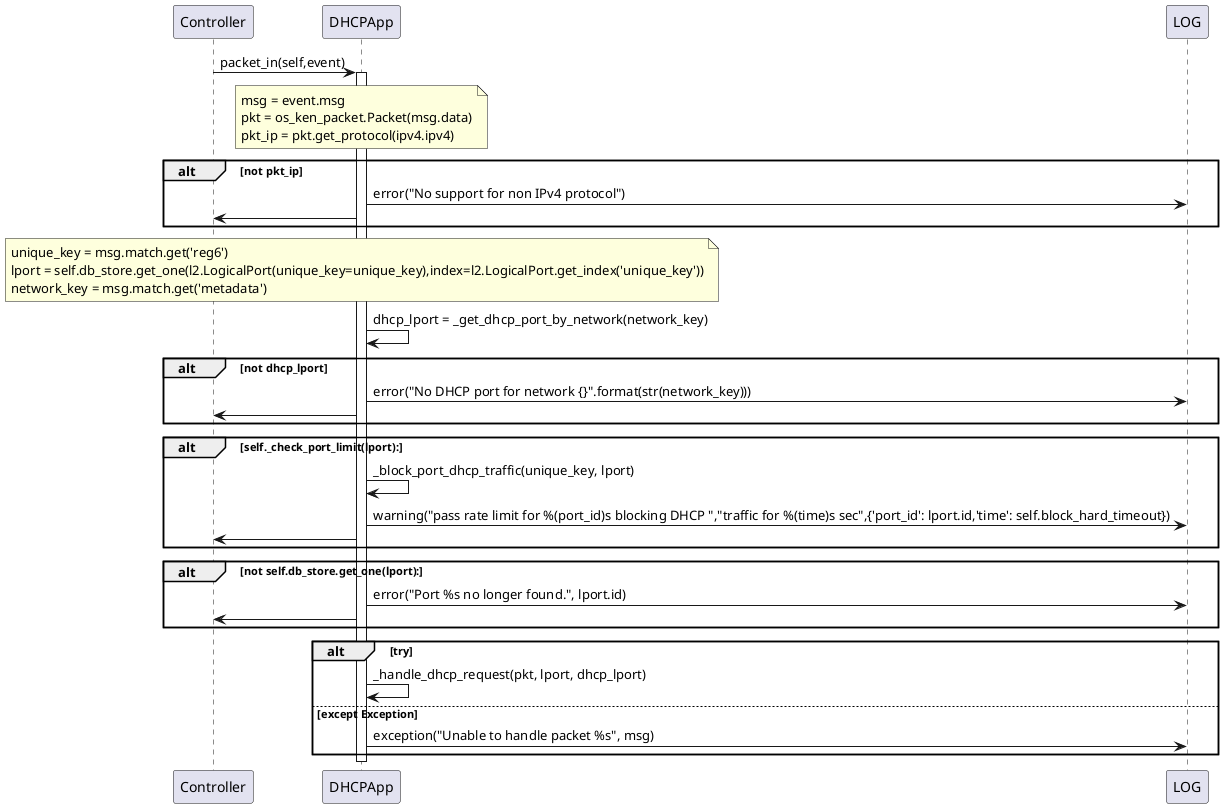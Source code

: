 @startuml  packet in
Controller->DHCPApp:packet_in(self,event)
activate DHCPApp
note over DHCPApp
    msg = event.msg
    pkt = os_ken_packet.Packet(msg.data)
    pkt_ip = pkt.get_protocol(ipv4.ipv4)
end note
alt not pkt_ip
    DHCPApp->LOG:error("No support for non IPv4 protocol")
    DHCPApp->Controller
end
note over DHCPApp
unique_key = msg.match.get('reg6')
lport = self.db_store.get_one(l2.LogicalPort(unique_key=unique_key),index=l2.LogicalPort.get_index('unique_key'))
network_key = msg.match.get('metadata')
end note
DHCPApp->DHCPApp:dhcp_lport = _get_dhcp_port_by_network(network_key)
alt not dhcp_lport
    DHCPApp->LOG:error("No DHCP port for network {}".format(str(network_key)))
    DHCPApp->Controller
end
alt self._check_port_limit(lport):
    DHCPApp->DHCPApp:_block_port_dhcp_traffic(unique_key, lport)
    DHCPApp->LOG:warning("pass rate limit for %(port_id)s blocking DHCP ","traffic for %(time)s sec",{'port_id': lport.id,'time': self.block_hard_timeout})
    DHCPApp->Controller
end
alt not self.db_store.get_one(lport):
    DHCPApp->LOG:error("Port %s no longer found.", lport.id)
    DHCPApp->Controller
end
alt try
    DHCPApp->DHCPApp:_handle_dhcp_request(pkt, lport, dhcp_lport)
else except Exception
    DHCPApp->LOG:exception("Unable to handle packet %s", msg)
end
deactivate
@enduml